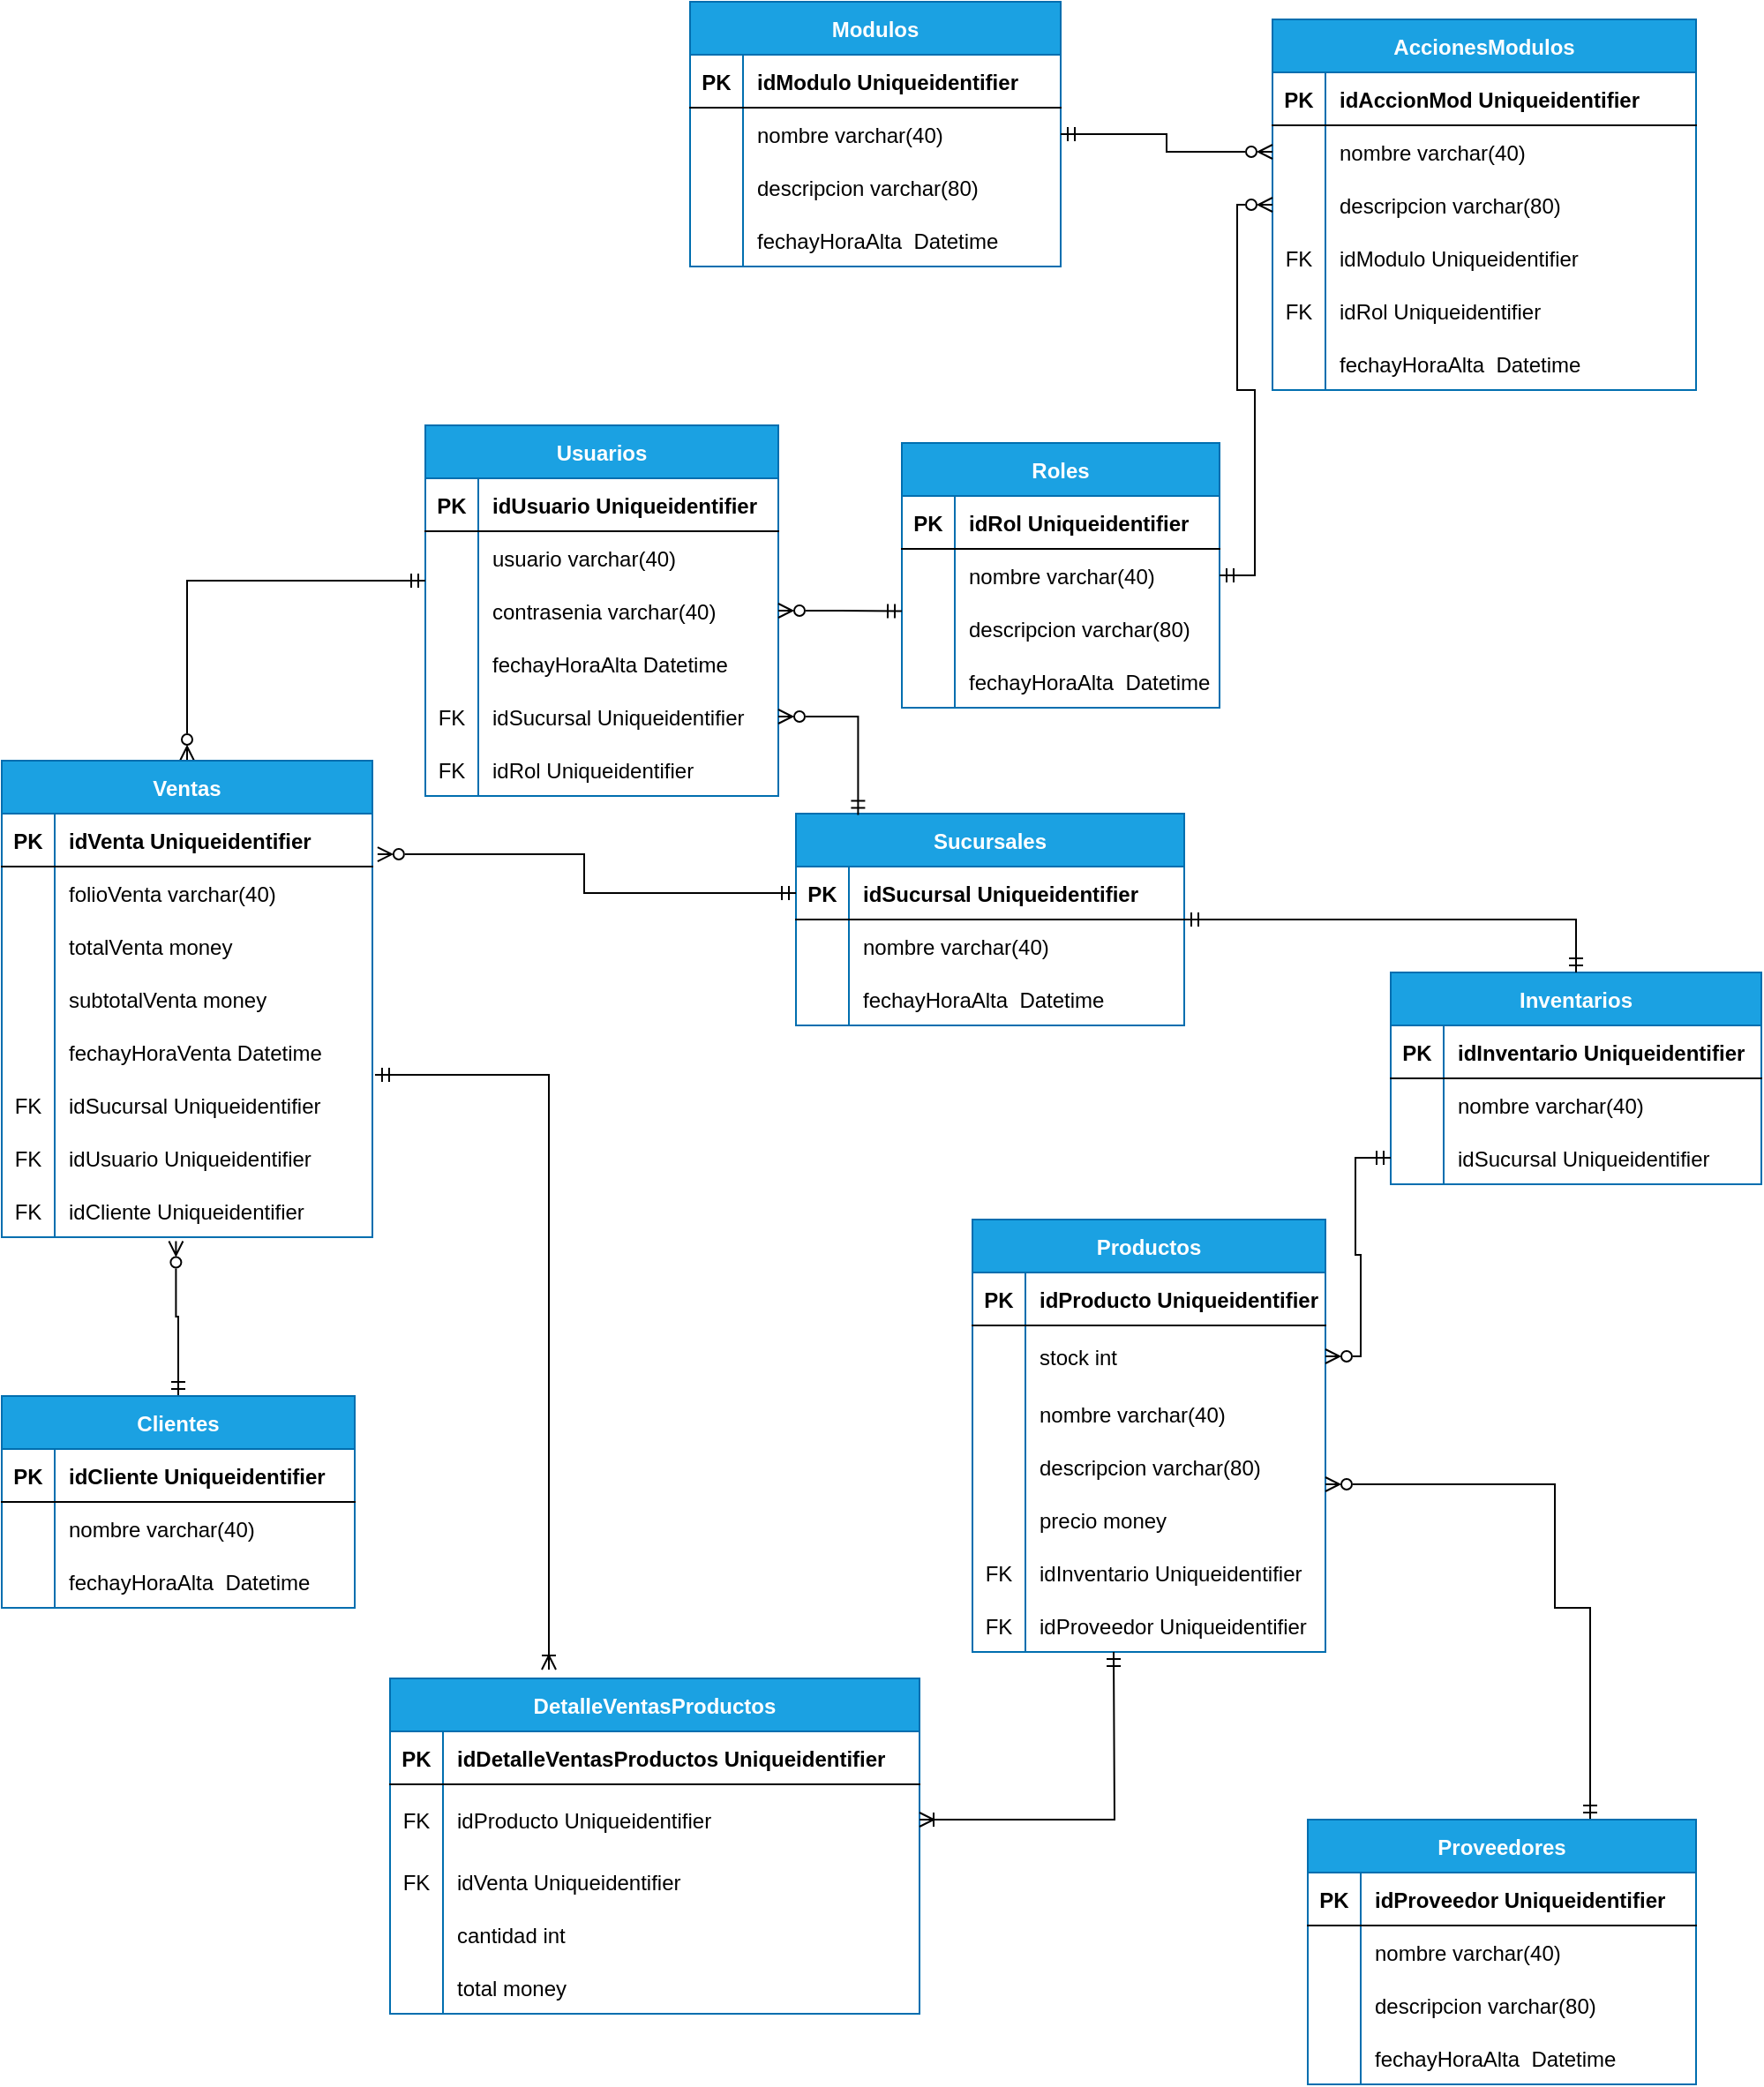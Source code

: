 <mxfile version="16.5.1" type="device"><diagram id="raQdFBDDYlcOTy91rICm" name="ModFísico"><mxGraphModel dx="1737" dy="1992" grid="1" gridSize="10" guides="1" tooltips="1" connect="1" arrows="1" fold="1" page="1" pageScale="1" pageWidth="827" pageHeight="1169" math="0" shadow="0"><root><mxCell id="0"/><mxCell id="1" parent="0"/><mxCell id="xUo8DSnqiB4ebHCsoUdo-14" value="Usuarios" style="shape=table;startSize=30;container=1;collapsible=1;childLayout=tableLayout;fixedRows=1;rowLines=0;fontStyle=1;align=center;resizeLast=1;fillColor=#1ba1e2;fontColor=#ffffff;strokeColor=#006EAF;" parent="1" vertex="1"><mxGeometry x="70" y="110" width="200" height="210" as="geometry"/></mxCell><mxCell id="xUo8DSnqiB4ebHCsoUdo-15" value="" style="shape=tableRow;horizontal=0;startSize=0;swimlaneHead=0;swimlaneBody=0;fillColor=none;collapsible=0;dropTarget=0;points=[[0,0.5],[1,0.5]];portConstraint=eastwest;top=0;left=0;right=0;bottom=1;" parent="xUo8DSnqiB4ebHCsoUdo-14" vertex="1"><mxGeometry y="30" width="200" height="30" as="geometry"/></mxCell><mxCell id="xUo8DSnqiB4ebHCsoUdo-16" value="PK" style="shape=partialRectangle;connectable=0;fillColor=none;top=0;left=0;bottom=0;right=0;fontStyle=1;overflow=hidden;" parent="xUo8DSnqiB4ebHCsoUdo-15" vertex="1"><mxGeometry width="30" height="30" as="geometry"><mxRectangle width="30" height="30" as="alternateBounds"/></mxGeometry></mxCell><mxCell id="xUo8DSnqiB4ebHCsoUdo-17" value="idUsuario Uniqueidentifier" style="shape=partialRectangle;connectable=0;fillColor=none;top=0;left=0;bottom=0;right=0;align=left;spacingLeft=6;fontStyle=1;overflow=hidden;" parent="xUo8DSnqiB4ebHCsoUdo-15" vertex="1"><mxGeometry x="30" width="170" height="30" as="geometry"><mxRectangle width="170" height="30" as="alternateBounds"/></mxGeometry></mxCell><mxCell id="xUo8DSnqiB4ebHCsoUdo-18" value="" style="shape=tableRow;horizontal=0;startSize=0;swimlaneHead=0;swimlaneBody=0;fillColor=none;collapsible=0;dropTarget=0;points=[[0,0.5],[1,0.5]];portConstraint=eastwest;top=0;left=0;right=0;bottom=0;" parent="xUo8DSnqiB4ebHCsoUdo-14" vertex="1"><mxGeometry y="60" width="200" height="30" as="geometry"/></mxCell><mxCell id="xUo8DSnqiB4ebHCsoUdo-19" value="" style="shape=partialRectangle;connectable=0;fillColor=none;top=0;left=0;bottom=0;right=0;editable=1;overflow=hidden;" parent="xUo8DSnqiB4ebHCsoUdo-18" vertex="1"><mxGeometry width="30" height="30" as="geometry"><mxRectangle width="30" height="30" as="alternateBounds"/></mxGeometry></mxCell><mxCell id="xUo8DSnqiB4ebHCsoUdo-20" value="usuario varchar(40)" style="shape=partialRectangle;connectable=0;fillColor=none;top=0;left=0;bottom=0;right=0;align=left;spacingLeft=6;overflow=hidden;" parent="xUo8DSnqiB4ebHCsoUdo-18" vertex="1"><mxGeometry x="30" width="170" height="30" as="geometry"><mxRectangle width="170" height="30" as="alternateBounds"/></mxGeometry></mxCell><mxCell id="xUo8DSnqiB4ebHCsoUdo-21" value="" style="shape=tableRow;horizontal=0;startSize=0;swimlaneHead=0;swimlaneBody=0;fillColor=none;collapsible=0;dropTarget=0;points=[[0,0.5],[1,0.5]];portConstraint=eastwest;top=0;left=0;right=0;bottom=0;" parent="xUo8DSnqiB4ebHCsoUdo-14" vertex="1"><mxGeometry y="90" width="200" height="30" as="geometry"/></mxCell><mxCell id="xUo8DSnqiB4ebHCsoUdo-22" value="" style="shape=partialRectangle;connectable=0;fillColor=none;top=0;left=0;bottom=0;right=0;editable=1;overflow=hidden;" parent="xUo8DSnqiB4ebHCsoUdo-21" vertex="1"><mxGeometry width="30" height="30" as="geometry"><mxRectangle width="30" height="30" as="alternateBounds"/></mxGeometry></mxCell><mxCell id="xUo8DSnqiB4ebHCsoUdo-23" value="contrasenia varchar(40)" style="shape=partialRectangle;connectable=0;fillColor=none;top=0;left=0;bottom=0;right=0;align=left;spacingLeft=6;overflow=hidden;" parent="xUo8DSnqiB4ebHCsoUdo-21" vertex="1"><mxGeometry x="30" width="170" height="30" as="geometry"><mxRectangle width="170" height="30" as="alternateBounds"/></mxGeometry></mxCell><mxCell id="xUo8DSnqiB4ebHCsoUdo-24" value="" style="shape=tableRow;horizontal=0;startSize=0;swimlaneHead=0;swimlaneBody=0;fillColor=none;collapsible=0;dropTarget=0;points=[[0,0.5],[1,0.5]];portConstraint=eastwest;top=0;left=0;right=0;bottom=0;" parent="xUo8DSnqiB4ebHCsoUdo-14" vertex="1"><mxGeometry y="120" width="200" height="30" as="geometry"/></mxCell><mxCell id="xUo8DSnqiB4ebHCsoUdo-25" value="" style="shape=partialRectangle;connectable=0;fillColor=none;top=0;left=0;bottom=0;right=0;editable=1;overflow=hidden;" parent="xUo8DSnqiB4ebHCsoUdo-24" vertex="1"><mxGeometry width="30" height="30" as="geometry"><mxRectangle width="30" height="30" as="alternateBounds"/></mxGeometry></mxCell><mxCell id="xUo8DSnqiB4ebHCsoUdo-26" value="fechayHoraAlta Datetime " style="shape=partialRectangle;connectable=0;fillColor=none;top=0;left=0;bottom=0;right=0;align=left;spacingLeft=6;overflow=hidden;" parent="xUo8DSnqiB4ebHCsoUdo-24" vertex="1"><mxGeometry x="30" width="170" height="30" as="geometry"><mxRectangle width="170" height="30" as="alternateBounds"/></mxGeometry></mxCell><mxCell id="xUo8DSnqiB4ebHCsoUdo-27" value="" style="shape=tableRow;horizontal=0;startSize=0;swimlaneHead=0;swimlaneBody=0;fillColor=none;collapsible=0;dropTarget=0;points=[[0,0.5],[1,0.5]];portConstraint=eastwest;top=0;left=0;right=0;bottom=0;" parent="xUo8DSnqiB4ebHCsoUdo-14" vertex="1"><mxGeometry y="150" width="200" height="30" as="geometry"/></mxCell><mxCell id="xUo8DSnqiB4ebHCsoUdo-28" value="FK" style="shape=partialRectangle;connectable=0;fillColor=none;top=0;left=0;bottom=0;right=0;editable=1;overflow=hidden;" parent="xUo8DSnqiB4ebHCsoUdo-27" vertex="1"><mxGeometry width="30" height="30" as="geometry"><mxRectangle width="30" height="30" as="alternateBounds"/></mxGeometry></mxCell><mxCell id="xUo8DSnqiB4ebHCsoUdo-29" value="idSucursal Uniqueidentifier" style="shape=partialRectangle;connectable=0;fillColor=none;top=0;left=0;bottom=0;right=0;align=left;spacingLeft=6;overflow=hidden;" parent="xUo8DSnqiB4ebHCsoUdo-27" vertex="1"><mxGeometry x="30" width="170" height="30" as="geometry"><mxRectangle width="170" height="30" as="alternateBounds"/></mxGeometry></mxCell><mxCell id="Q0Fll_KJF9cy4E-6jaAx-1" value="" style="shape=tableRow;horizontal=0;startSize=0;swimlaneHead=0;swimlaneBody=0;fillColor=none;collapsible=0;dropTarget=0;points=[[0,0.5],[1,0.5]];portConstraint=eastwest;top=0;left=0;right=0;bottom=0;" vertex="1" parent="xUo8DSnqiB4ebHCsoUdo-14"><mxGeometry y="180" width="200" height="30" as="geometry"/></mxCell><mxCell id="Q0Fll_KJF9cy4E-6jaAx-2" value="FK" style="shape=partialRectangle;connectable=0;fillColor=none;top=0;left=0;bottom=0;right=0;editable=1;overflow=hidden;" vertex="1" parent="Q0Fll_KJF9cy4E-6jaAx-1"><mxGeometry width="30" height="30" as="geometry"><mxRectangle width="30" height="30" as="alternateBounds"/></mxGeometry></mxCell><mxCell id="Q0Fll_KJF9cy4E-6jaAx-3" value="idRol Uniqueidentifier" style="shape=partialRectangle;connectable=0;fillColor=none;top=0;left=0;bottom=0;right=0;align=left;spacingLeft=6;overflow=hidden;" vertex="1" parent="Q0Fll_KJF9cy4E-6jaAx-1"><mxGeometry x="30" width="170" height="30" as="geometry"><mxRectangle width="170" height="30" as="alternateBounds"/></mxGeometry></mxCell><mxCell id="xUo8DSnqiB4ebHCsoUdo-30" value="Roles" style="shape=table;startSize=30;container=1;collapsible=1;childLayout=tableLayout;fixedRows=1;rowLines=0;fontStyle=1;align=center;resizeLast=1;fillColor=#1ba1e2;fontColor=#ffffff;strokeColor=#006EAF;" parent="1" vertex="1"><mxGeometry x="340" y="120" width="180" height="150" as="geometry"/></mxCell><mxCell id="xUo8DSnqiB4ebHCsoUdo-31" value="" style="shape=tableRow;horizontal=0;startSize=0;swimlaneHead=0;swimlaneBody=0;fillColor=none;collapsible=0;dropTarget=0;points=[[0,0.5],[1,0.5]];portConstraint=eastwest;top=0;left=0;right=0;bottom=1;" parent="xUo8DSnqiB4ebHCsoUdo-30" vertex="1"><mxGeometry y="30" width="180" height="30" as="geometry"/></mxCell><mxCell id="xUo8DSnqiB4ebHCsoUdo-32" value="PK" style="shape=partialRectangle;connectable=0;fillColor=none;top=0;left=0;bottom=0;right=0;fontStyle=1;overflow=hidden;" parent="xUo8DSnqiB4ebHCsoUdo-31" vertex="1"><mxGeometry width="30" height="30" as="geometry"><mxRectangle width="30" height="30" as="alternateBounds"/></mxGeometry></mxCell><mxCell id="xUo8DSnqiB4ebHCsoUdo-33" value="idRol Uniqueidentifier" style="shape=partialRectangle;connectable=0;fillColor=none;top=0;left=0;bottom=0;right=0;align=left;spacingLeft=6;fontStyle=1;overflow=hidden;" parent="xUo8DSnqiB4ebHCsoUdo-31" vertex="1"><mxGeometry x="30" width="150" height="30" as="geometry"><mxRectangle width="150" height="30" as="alternateBounds"/></mxGeometry></mxCell><mxCell id="xUo8DSnqiB4ebHCsoUdo-34" value="" style="shape=tableRow;horizontal=0;startSize=0;swimlaneHead=0;swimlaneBody=0;fillColor=none;collapsible=0;dropTarget=0;points=[[0,0.5],[1,0.5]];portConstraint=eastwest;top=0;left=0;right=0;bottom=0;" parent="xUo8DSnqiB4ebHCsoUdo-30" vertex="1"><mxGeometry y="60" width="180" height="30" as="geometry"/></mxCell><mxCell id="xUo8DSnqiB4ebHCsoUdo-35" value="" style="shape=partialRectangle;connectable=0;fillColor=none;top=0;left=0;bottom=0;right=0;editable=1;overflow=hidden;" parent="xUo8DSnqiB4ebHCsoUdo-34" vertex="1"><mxGeometry width="30" height="30" as="geometry"><mxRectangle width="30" height="30" as="alternateBounds"/></mxGeometry></mxCell><mxCell id="xUo8DSnqiB4ebHCsoUdo-36" value="nombre varchar(40)" style="shape=partialRectangle;connectable=0;fillColor=none;top=0;left=0;bottom=0;right=0;align=left;spacingLeft=6;overflow=hidden;" parent="xUo8DSnqiB4ebHCsoUdo-34" vertex="1"><mxGeometry x="30" width="150" height="30" as="geometry"><mxRectangle width="150" height="30" as="alternateBounds"/></mxGeometry></mxCell><mxCell id="xUo8DSnqiB4ebHCsoUdo-37" value="" style="shape=tableRow;horizontal=0;startSize=0;swimlaneHead=0;swimlaneBody=0;fillColor=none;collapsible=0;dropTarget=0;points=[[0,0.5],[1,0.5]];portConstraint=eastwest;top=0;left=0;right=0;bottom=0;" parent="xUo8DSnqiB4ebHCsoUdo-30" vertex="1"><mxGeometry y="90" width="180" height="30" as="geometry"/></mxCell><mxCell id="xUo8DSnqiB4ebHCsoUdo-38" value="" style="shape=partialRectangle;connectable=0;fillColor=none;top=0;left=0;bottom=0;right=0;editable=1;overflow=hidden;" parent="xUo8DSnqiB4ebHCsoUdo-37" vertex="1"><mxGeometry width="30" height="30" as="geometry"><mxRectangle width="30" height="30" as="alternateBounds"/></mxGeometry></mxCell><mxCell id="xUo8DSnqiB4ebHCsoUdo-39" value="descripcion varchar(80)" style="shape=partialRectangle;connectable=0;fillColor=none;top=0;left=0;bottom=0;right=0;align=left;spacingLeft=6;overflow=hidden;" parent="xUo8DSnqiB4ebHCsoUdo-37" vertex="1"><mxGeometry x="30" width="150" height="30" as="geometry"><mxRectangle width="150" height="30" as="alternateBounds"/></mxGeometry></mxCell><mxCell id="xUo8DSnqiB4ebHCsoUdo-40" value="" style="shape=tableRow;horizontal=0;startSize=0;swimlaneHead=0;swimlaneBody=0;fillColor=none;collapsible=0;dropTarget=0;points=[[0,0.5],[1,0.5]];portConstraint=eastwest;top=0;left=0;right=0;bottom=0;" parent="xUo8DSnqiB4ebHCsoUdo-30" vertex="1"><mxGeometry y="120" width="180" height="30" as="geometry"/></mxCell><mxCell id="xUo8DSnqiB4ebHCsoUdo-41" value="" style="shape=partialRectangle;connectable=0;fillColor=none;top=0;left=0;bottom=0;right=0;editable=1;overflow=hidden;" parent="xUo8DSnqiB4ebHCsoUdo-40" vertex="1"><mxGeometry width="30" height="30" as="geometry"><mxRectangle width="30" height="30" as="alternateBounds"/></mxGeometry></mxCell><mxCell id="xUo8DSnqiB4ebHCsoUdo-42" value="fechayHoraAlta  Datetime" style="shape=partialRectangle;connectable=0;fillColor=none;top=0;left=0;bottom=0;right=0;align=left;spacingLeft=6;overflow=hidden;" parent="xUo8DSnqiB4ebHCsoUdo-40" vertex="1"><mxGeometry x="30" width="150" height="30" as="geometry"><mxRectangle width="150" height="30" as="alternateBounds"/></mxGeometry></mxCell><mxCell id="xUo8DSnqiB4ebHCsoUdo-46" value="Productos" style="shape=table;startSize=30;container=1;collapsible=1;childLayout=tableLayout;fixedRows=1;rowLines=0;fontStyle=1;align=center;resizeLast=1;fillColor=#1ba1e2;fontColor=#ffffff;strokeColor=#006EAF;" parent="1" vertex="1"><mxGeometry x="380" y="560" width="200" height="245" as="geometry"/></mxCell><mxCell id="xUo8DSnqiB4ebHCsoUdo-47" value="" style="shape=tableRow;horizontal=0;startSize=0;swimlaneHead=0;swimlaneBody=0;fillColor=none;collapsible=0;dropTarget=0;points=[[0,0.5],[1,0.5]];portConstraint=eastwest;top=0;left=0;right=0;bottom=1;" parent="xUo8DSnqiB4ebHCsoUdo-46" vertex="1"><mxGeometry y="30" width="200" height="30" as="geometry"/></mxCell><mxCell id="xUo8DSnqiB4ebHCsoUdo-48" value="PK" style="shape=partialRectangle;connectable=0;fillColor=none;top=0;left=0;bottom=0;right=0;fontStyle=1;overflow=hidden;" parent="xUo8DSnqiB4ebHCsoUdo-47" vertex="1"><mxGeometry width="30" height="30" as="geometry"><mxRectangle width="30" height="30" as="alternateBounds"/></mxGeometry></mxCell><mxCell id="xUo8DSnqiB4ebHCsoUdo-49" value="idProducto Uniqueidentifier" style="shape=partialRectangle;connectable=0;fillColor=none;top=0;left=0;bottom=0;right=0;align=left;spacingLeft=6;fontStyle=1;overflow=hidden;" parent="xUo8DSnqiB4ebHCsoUdo-47" vertex="1"><mxGeometry x="30" width="170" height="30" as="geometry"><mxRectangle width="170" height="30" as="alternateBounds"/></mxGeometry></mxCell><mxCell id="xUo8DSnqiB4ebHCsoUdo-50" value="" style="shape=tableRow;horizontal=0;startSize=0;swimlaneHead=0;swimlaneBody=0;fillColor=none;collapsible=0;dropTarget=0;points=[[0,0.5],[1,0.5]];portConstraint=eastwest;top=0;left=0;right=0;bottom=0;" parent="xUo8DSnqiB4ebHCsoUdo-46" vertex="1"><mxGeometry y="60" width="200" height="35" as="geometry"/></mxCell><mxCell id="xUo8DSnqiB4ebHCsoUdo-51" value="" style="shape=partialRectangle;connectable=0;fillColor=none;top=0;left=0;bottom=0;right=0;editable=1;overflow=hidden;" parent="xUo8DSnqiB4ebHCsoUdo-50" vertex="1"><mxGeometry width="30" height="35" as="geometry"><mxRectangle width="30" height="35" as="alternateBounds"/></mxGeometry></mxCell><mxCell id="xUo8DSnqiB4ebHCsoUdo-52" value="stock int" style="shape=partialRectangle;connectable=0;fillColor=none;top=0;left=0;bottom=0;right=0;align=left;spacingLeft=6;overflow=hidden;" parent="xUo8DSnqiB4ebHCsoUdo-50" vertex="1"><mxGeometry x="30" width="170" height="35" as="geometry"><mxRectangle width="170" height="35" as="alternateBounds"/></mxGeometry></mxCell><mxCell id="xUo8DSnqiB4ebHCsoUdo-53" value="" style="shape=tableRow;horizontal=0;startSize=0;swimlaneHead=0;swimlaneBody=0;fillColor=none;collapsible=0;dropTarget=0;points=[[0,0.5],[1,0.5]];portConstraint=eastwest;top=0;left=0;right=0;bottom=0;" parent="xUo8DSnqiB4ebHCsoUdo-46" vertex="1"><mxGeometry y="95" width="200" height="30" as="geometry"/></mxCell><mxCell id="xUo8DSnqiB4ebHCsoUdo-54" value="" style="shape=partialRectangle;connectable=0;fillColor=none;top=0;left=0;bottom=0;right=0;editable=1;overflow=hidden;" parent="xUo8DSnqiB4ebHCsoUdo-53" vertex="1"><mxGeometry width="30" height="30" as="geometry"><mxRectangle width="30" height="30" as="alternateBounds"/></mxGeometry></mxCell><mxCell id="xUo8DSnqiB4ebHCsoUdo-55" value="nombre varchar(40)" style="shape=partialRectangle;connectable=0;fillColor=none;top=0;left=0;bottom=0;right=0;align=left;spacingLeft=6;overflow=hidden;" parent="xUo8DSnqiB4ebHCsoUdo-53" vertex="1"><mxGeometry x="30" width="170" height="30" as="geometry"><mxRectangle width="170" height="30" as="alternateBounds"/></mxGeometry></mxCell><mxCell id="xUo8DSnqiB4ebHCsoUdo-56" value="" style="shape=tableRow;horizontal=0;startSize=0;swimlaneHead=0;swimlaneBody=0;fillColor=none;collapsible=0;dropTarget=0;points=[[0,0.5],[1,0.5]];portConstraint=eastwest;top=0;left=0;right=0;bottom=0;" parent="xUo8DSnqiB4ebHCsoUdo-46" vertex="1"><mxGeometry y="125" width="200" height="30" as="geometry"/></mxCell><mxCell id="xUo8DSnqiB4ebHCsoUdo-57" value="" style="shape=partialRectangle;connectable=0;fillColor=none;top=0;left=0;bottom=0;right=0;editable=1;overflow=hidden;" parent="xUo8DSnqiB4ebHCsoUdo-56" vertex="1"><mxGeometry width="30" height="30" as="geometry"><mxRectangle width="30" height="30" as="alternateBounds"/></mxGeometry></mxCell><mxCell id="xUo8DSnqiB4ebHCsoUdo-58" value="descripcion varchar(80)" style="shape=partialRectangle;connectable=0;fillColor=none;top=0;left=0;bottom=0;right=0;align=left;spacingLeft=6;overflow=hidden;" parent="xUo8DSnqiB4ebHCsoUdo-56" vertex="1"><mxGeometry x="30" width="170" height="30" as="geometry"><mxRectangle width="170" height="30" as="alternateBounds"/></mxGeometry></mxCell><mxCell id="xUo8DSnqiB4ebHCsoUdo-59" value="" style="shape=tableRow;horizontal=0;startSize=0;swimlaneHead=0;swimlaneBody=0;fillColor=none;collapsible=0;dropTarget=0;points=[[0,0.5],[1,0.5]];portConstraint=eastwest;top=0;left=0;right=0;bottom=0;" parent="xUo8DSnqiB4ebHCsoUdo-46" vertex="1"><mxGeometry y="155" width="200" height="30" as="geometry"/></mxCell><mxCell id="xUo8DSnqiB4ebHCsoUdo-60" value="" style="shape=partialRectangle;connectable=0;fillColor=none;top=0;left=0;bottom=0;right=0;editable=1;overflow=hidden;" parent="xUo8DSnqiB4ebHCsoUdo-59" vertex="1"><mxGeometry width="30" height="30" as="geometry"><mxRectangle width="30" height="30" as="alternateBounds"/></mxGeometry></mxCell><mxCell id="xUo8DSnqiB4ebHCsoUdo-61" value="precio money" style="shape=partialRectangle;connectable=0;fillColor=none;top=0;left=0;bottom=0;right=0;align=left;spacingLeft=6;overflow=hidden;" parent="xUo8DSnqiB4ebHCsoUdo-59" vertex="1"><mxGeometry x="30" width="170" height="30" as="geometry"><mxRectangle width="170" height="30" as="alternateBounds"/></mxGeometry></mxCell><mxCell id="xUo8DSnqiB4ebHCsoUdo-279" value="" style="shape=tableRow;horizontal=0;startSize=0;swimlaneHead=0;swimlaneBody=0;fillColor=none;collapsible=0;dropTarget=0;points=[[0,0.5],[1,0.5]];portConstraint=eastwest;top=0;left=0;right=0;bottom=0;" parent="xUo8DSnqiB4ebHCsoUdo-46" vertex="1"><mxGeometry y="185" width="200" height="30" as="geometry"/></mxCell><mxCell id="xUo8DSnqiB4ebHCsoUdo-280" value="FK" style="shape=partialRectangle;connectable=0;fillColor=none;top=0;left=0;bottom=0;right=0;editable=1;overflow=hidden;" parent="xUo8DSnqiB4ebHCsoUdo-279" vertex="1"><mxGeometry width="30" height="30" as="geometry"><mxRectangle width="30" height="30" as="alternateBounds"/></mxGeometry></mxCell><mxCell id="xUo8DSnqiB4ebHCsoUdo-281" value="idInventario Uniqueidentifier" style="shape=partialRectangle;connectable=0;fillColor=none;top=0;left=0;bottom=0;right=0;align=left;spacingLeft=6;overflow=hidden;" parent="xUo8DSnqiB4ebHCsoUdo-279" vertex="1"><mxGeometry x="30" width="170" height="30" as="geometry"><mxRectangle width="170" height="30" as="alternateBounds"/></mxGeometry></mxCell><mxCell id="xUo8DSnqiB4ebHCsoUdo-301" value="" style="shape=tableRow;horizontal=0;startSize=0;swimlaneHead=0;swimlaneBody=0;fillColor=none;collapsible=0;dropTarget=0;points=[[0,0.5],[1,0.5]];portConstraint=eastwest;top=0;left=0;right=0;bottom=0;" parent="xUo8DSnqiB4ebHCsoUdo-46" vertex="1"><mxGeometry y="215" width="200" height="30" as="geometry"/></mxCell><mxCell id="xUo8DSnqiB4ebHCsoUdo-302" value="FK" style="shape=partialRectangle;connectable=0;fillColor=none;top=0;left=0;bottom=0;right=0;editable=1;overflow=hidden;" parent="xUo8DSnqiB4ebHCsoUdo-301" vertex="1"><mxGeometry width="30" height="30" as="geometry"><mxRectangle width="30" height="30" as="alternateBounds"/></mxGeometry></mxCell><mxCell id="xUo8DSnqiB4ebHCsoUdo-303" value="idProveedor Uniqueidentifier" style="shape=partialRectangle;connectable=0;fillColor=none;top=0;left=0;bottom=0;right=0;align=left;spacingLeft=6;overflow=hidden;" parent="xUo8DSnqiB4ebHCsoUdo-301" vertex="1"><mxGeometry x="30" width="170" height="30" as="geometry"><mxRectangle width="170" height="30" as="alternateBounds"/></mxGeometry></mxCell><mxCell id="xUo8DSnqiB4ebHCsoUdo-164" style="edgeStyle=orthogonalEdgeStyle;rounded=0;orthogonalLoop=1;jettySize=auto;html=1;exitX=0.5;exitY=0;exitDx=0;exitDy=0;entryX=0;entryY=0.933;entryDx=0;entryDy=0;entryPerimeter=0;endArrow=ERmandOne;endFill=0;startArrow=ERzeroToMany;startFill=0;" parent="1" source="xUo8DSnqiB4ebHCsoUdo-78" target="xUo8DSnqiB4ebHCsoUdo-18" edge="1"><mxGeometry relative="1" as="geometry"><mxPoint x="60" y="198" as="targetPoint"/></mxGeometry></mxCell><mxCell id="xUo8DSnqiB4ebHCsoUdo-78" value="Ventas" style="shape=table;startSize=30;container=1;collapsible=1;childLayout=tableLayout;fixedRows=1;rowLines=0;fontStyle=1;align=center;resizeLast=1;fillColor=#1ba1e2;fontColor=#ffffff;strokeColor=#006EAF;" parent="1" vertex="1"><mxGeometry x="-170" y="300" width="210" height="270" as="geometry"/></mxCell><mxCell id="xUo8DSnqiB4ebHCsoUdo-79" value="" style="shape=tableRow;horizontal=0;startSize=0;swimlaneHead=0;swimlaneBody=0;fillColor=none;collapsible=0;dropTarget=0;points=[[0,0.5],[1,0.5]];portConstraint=eastwest;top=0;left=0;right=0;bottom=1;" parent="xUo8DSnqiB4ebHCsoUdo-78" vertex="1"><mxGeometry y="30" width="210" height="30" as="geometry"/></mxCell><mxCell id="xUo8DSnqiB4ebHCsoUdo-80" value="PK" style="shape=partialRectangle;connectable=0;fillColor=none;top=0;left=0;bottom=0;right=0;fontStyle=1;overflow=hidden;" parent="xUo8DSnqiB4ebHCsoUdo-79" vertex="1"><mxGeometry width="30" height="30" as="geometry"><mxRectangle width="30" height="30" as="alternateBounds"/></mxGeometry></mxCell><mxCell id="xUo8DSnqiB4ebHCsoUdo-81" value="idVenta Uniqueidentifier" style="shape=partialRectangle;connectable=0;fillColor=none;top=0;left=0;bottom=0;right=0;align=left;spacingLeft=6;fontStyle=1;overflow=hidden;" parent="xUo8DSnqiB4ebHCsoUdo-79" vertex="1"><mxGeometry x="30" width="180" height="30" as="geometry"><mxRectangle width="180" height="30" as="alternateBounds"/></mxGeometry></mxCell><mxCell id="xUo8DSnqiB4ebHCsoUdo-82" value="" style="shape=tableRow;horizontal=0;startSize=0;swimlaneHead=0;swimlaneBody=0;fillColor=none;collapsible=0;dropTarget=0;points=[[0,0.5],[1,0.5]];portConstraint=eastwest;top=0;left=0;right=0;bottom=0;" parent="xUo8DSnqiB4ebHCsoUdo-78" vertex="1"><mxGeometry y="60" width="210" height="30" as="geometry"/></mxCell><mxCell id="xUo8DSnqiB4ebHCsoUdo-83" value="" style="shape=partialRectangle;connectable=0;fillColor=none;top=0;left=0;bottom=0;right=0;editable=1;overflow=hidden;" parent="xUo8DSnqiB4ebHCsoUdo-82" vertex="1"><mxGeometry width="30" height="30" as="geometry"><mxRectangle width="30" height="30" as="alternateBounds"/></mxGeometry></mxCell><mxCell id="xUo8DSnqiB4ebHCsoUdo-84" value="folioVenta varchar(40)" style="shape=partialRectangle;connectable=0;fillColor=none;top=0;left=0;bottom=0;right=0;align=left;spacingLeft=6;overflow=hidden;" parent="xUo8DSnqiB4ebHCsoUdo-82" vertex="1"><mxGeometry x="30" width="180" height="30" as="geometry"><mxRectangle width="180" height="30" as="alternateBounds"/></mxGeometry></mxCell><mxCell id="xUo8DSnqiB4ebHCsoUdo-85" value="" style="shape=tableRow;horizontal=0;startSize=0;swimlaneHead=0;swimlaneBody=0;fillColor=none;collapsible=0;dropTarget=0;points=[[0,0.5],[1,0.5]];portConstraint=eastwest;top=0;left=0;right=0;bottom=0;" parent="xUo8DSnqiB4ebHCsoUdo-78" vertex="1"><mxGeometry y="90" width="210" height="30" as="geometry"/></mxCell><mxCell id="xUo8DSnqiB4ebHCsoUdo-86" value="" style="shape=partialRectangle;connectable=0;fillColor=none;top=0;left=0;bottom=0;right=0;editable=1;overflow=hidden;" parent="xUo8DSnqiB4ebHCsoUdo-85" vertex="1"><mxGeometry width="30" height="30" as="geometry"><mxRectangle width="30" height="30" as="alternateBounds"/></mxGeometry></mxCell><mxCell id="xUo8DSnqiB4ebHCsoUdo-87" value="totalVenta money" style="shape=partialRectangle;connectable=0;fillColor=none;top=0;left=0;bottom=0;right=0;align=left;spacingLeft=6;overflow=hidden;" parent="xUo8DSnqiB4ebHCsoUdo-85" vertex="1"><mxGeometry x="30" width="180" height="30" as="geometry"><mxRectangle width="180" height="30" as="alternateBounds"/></mxGeometry></mxCell><mxCell id="xUo8DSnqiB4ebHCsoUdo-88" value="" style="shape=tableRow;horizontal=0;startSize=0;swimlaneHead=0;swimlaneBody=0;fillColor=none;collapsible=0;dropTarget=0;points=[[0,0.5],[1,0.5]];portConstraint=eastwest;top=0;left=0;right=0;bottom=0;" parent="xUo8DSnqiB4ebHCsoUdo-78" vertex="1"><mxGeometry y="120" width="210" height="30" as="geometry"/></mxCell><mxCell id="xUo8DSnqiB4ebHCsoUdo-89" value="" style="shape=partialRectangle;connectable=0;fillColor=none;top=0;left=0;bottom=0;right=0;editable=1;overflow=hidden;" parent="xUo8DSnqiB4ebHCsoUdo-88" vertex="1"><mxGeometry width="30" height="30" as="geometry"><mxRectangle width="30" height="30" as="alternateBounds"/></mxGeometry></mxCell><mxCell id="xUo8DSnqiB4ebHCsoUdo-90" value="subtotalVenta money" style="shape=partialRectangle;connectable=0;fillColor=none;top=0;left=0;bottom=0;right=0;align=left;spacingLeft=6;overflow=hidden;" parent="xUo8DSnqiB4ebHCsoUdo-88" vertex="1"><mxGeometry x="30" width="180" height="30" as="geometry"><mxRectangle width="180" height="30" as="alternateBounds"/></mxGeometry></mxCell><mxCell id="xUo8DSnqiB4ebHCsoUdo-91" value="" style="shape=tableRow;horizontal=0;startSize=0;swimlaneHead=0;swimlaneBody=0;fillColor=none;collapsible=0;dropTarget=0;points=[[0,0.5],[1,0.5]];portConstraint=eastwest;top=0;left=0;right=0;bottom=0;" parent="xUo8DSnqiB4ebHCsoUdo-78" vertex="1"><mxGeometry y="150" width="210" height="30" as="geometry"/></mxCell><mxCell id="xUo8DSnqiB4ebHCsoUdo-92" value="" style="shape=partialRectangle;connectable=0;fillColor=none;top=0;left=0;bottom=0;right=0;editable=1;overflow=hidden;" parent="xUo8DSnqiB4ebHCsoUdo-91" vertex="1"><mxGeometry width="30" height="30" as="geometry"><mxRectangle width="30" height="30" as="alternateBounds"/></mxGeometry></mxCell><mxCell id="xUo8DSnqiB4ebHCsoUdo-93" value="fechayHoraVenta Datetime" style="shape=partialRectangle;connectable=0;fillColor=none;top=0;left=0;bottom=0;right=0;align=left;spacingLeft=6;overflow=hidden;" parent="xUo8DSnqiB4ebHCsoUdo-91" vertex="1"><mxGeometry x="30" width="180" height="30" as="geometry"><mxRectangle width="180" height="30" as="alternateBounds"/></mxGeometry></mxCell><mxCell id="xUo8DSnqiB4ebHCsoUdo-227" value="" style="shape=tableRow;horizontal=0;startSize=0;swimlaneHead=0;swimlaneBody=0;fillColor=none;collapsible=0;dropTarget=0;points=[[0,0.5],[1,0.5]];portConstraint=eastwest;top=0;left=0;right=0;bottom=0;" parent="xUo8DSnqiB4ebHCsoUdo-78" vertex="1"><mxGeometry y="180" width="210" height="30" as="geometry"/></mxCell><mxCell id="xUo8DSnqiB4ebHCsoUdo-228" value="FK" style="shape=partialRectangle;connectable=0;fillColor=none;top=0;left=0;bottom=0;right=0;editable=1;overflow=hidden;" parent="xUo8DSnqiB4ebHCsoUdo-227" vertex="1"><mxGeometry width="30" height="30" as="geometry"><mxRectangle width="30" height="30" as="alternateBounds"/></mxGeometry></mxCell><mxCell id="xUo8DSnqiB4ebHCsoUdo-229" value="idSucursal Uniqueidentifier" style="shape=partialRectangle;connectable=0;fillColor=none;top=0;left=0;bottom=0;right=0;align=left;spacingLeft=6;overflow=hidden;" parent="xUo8DSnqiB4ebHCsoUdo-227" vertex="1"><mxGeometry x="30" width="180" height="30" as="geometry"><mxRectangle width="180" height="30" as="alternateBounds"/></mxGeometry></mxCell><mxCell id="xUo8DSnqiB4ebHCsoUdo-269" value="" style="shape=tableRow;horizontal=0;startSize=0;swimlaneHead=0;swimlaneBody=0;fillColor=none;collapsible=0;dropTarget=0;points=[[0,0.5],[1,0.5]];portConstraint=eastwest;top=0;left=0;right=0;bottom=0;" parent="xUo8DSnqiB4ebHCsoUdo-78" vertex="1"><mxGeometry y="210" width="210" height="30" as="geometry"/></mxCell><mxCell id="xUo8DSnqiB4ebHCsoUdo-270" value="FK" style="shape=partialRectangle;connectable=0;fillColor=none;top=0;left=0;bottom=0;right=0;editable=1;overflow=hidden;" parent="xUo8DSnqiB4ebHCsoUdo-269" vertex="1"><mxGeometry width="30" height="30" as="geometry"><mxRectangle width="30" height="30" as="alternateBounds"/></mxGeometry></mxCell><mxCell id="xUo8DSnqiB4ebHCsoUdo-271" value="idUsuario Uniqueidentifier" style="shape=partialRectangle;connectable=0;fillColor=none;top=0;left=0;bottom=0;right=0;align=left;spacingLeft=6;overflow=hidden;" parent="xUo8DSnqiB4ebHCsoUdo-269" vertex="1"><mxGeometry x="30" width="180" height="30" as="geometry"><mxRectangle width="180" height="30" as="alternateBounds"/></mxGeometry></mxCell><mxCell id="Q0Fll_KJF9cy4E-6jaAx-4" value="" style="shape=tableRow;horizontal=0;startSize=0;swimlaneHead=0;swimlaneBody=0;fillColor=none;collapsible=0;dropTarget=0;points=[[0,0.5],[1,0.5]];portConstraint=eastwest;top=0;left=0;right=0;bottom=0;" vertex="1" parent="xUo8DSnqiB4ebHCsoUdo-78"><mxGeometry y="240" width="210" height="30" as="geometry"/></mxCell><mxCell id="Q0Fll_KJF9cy4E-6jaAx-5" value="FK" style="shape=partialRectangle;connectable=0;fillColor=none;top=0;left=0;bottom=0;right=0;editable=1;overflow=hidden;" vertex="1" parent="Q0Fll_KJF9cy4E-6jaAx-4"><mxGeometry width="30" height="30" as="geometry"><mxRectangle width="30" height="30" as="alternateBounds"/></mxGeometry></mxCell><mxCell id="Q0Fll_KJF9cy4E-6jaAx-6" value="idCliente Uniqueidentifier" style="shape=partialRectangle;connectable=0;fillColor=none;top=0;left=0;bottom=0;right=0;align=left;spacingLeft=6;overflow=hidden;" vertex="1" parent="Q0Fll_KJF9cy4E-6jaAx-4"><mxGeometry x="30" width="180" height="30" as="geometry"><mxRectangle width="180" height="30" as="alternateBounds"/></mxGeometry></mxCell><mxCell id="xUo8DSnqiB4ebHCsoUdo-165" style="edgeStyle=orthogonalEdgeStyle;rounded=0;orthogonalLoop=1;jettySize=auto;html=1;startArrow=ERmandOne;startFill=0;endArrow=ERzeroToMany;endFill=0;entryX=0.47;entryY=1.076;entryDx=0;entryDy=0;entryPerimeter=0;" parent="1" source="xUo8DSnqiB4ebHCsoUdo-110" edge="1" target="Q0Fll_KJF9cy4E-6jaAx-4"><mxGeometry relative="1" as="geometry"><mxPoint x="-50" y="580" as="targetPoint"/><Array as="points"><mxPoint x="-70" y="615"/><mxPoint x="-71" y="572"/></Array></mxGeometry></mxCell><mxCell id="xUo8DSnqiB4ebHCsoUdo-110" value="Clientes" style="shape=table;startSize=30;container=1;collapsible=1;childLayout=tableLayout;fixedRows=1;rowLines=0;fontStyle=1;align=center;resizeLast=1;fillColor=#1ba1e2;fontColor=#ffffff;strokeColor=#006EAF;" parent="1" vertex="1"><mxGeometry x="-170" y="660" width="200" height="120" as="geometry"/></mxCell><mxCell id="xUo8DSnqiB4ebHCsoUdo-111" value="" style="shape=tableRow;horizontal=0;startSize=0;swimlaneHead=0;swimlaneBody=0;fillColor=none;collapsible=0;dropTarget=0;points=[[0,0.5],[1,0.5]];portConstraint=eastwest;top=0;left=0;right=0;bottom=1;fontStyle=1" parent="xUo8DSnqiB4ebHCsoUdo-110" vertex="1"><mxGeometry y="30" width="200" height="30" as="geometry"/></mxCell><mxCell id="xUo8DSnqiB4ebHCsoUdo-112" value="PK" style="shape=partialRectangle;connectable=0;fillColor=none;top=0;left=0;bottom=0;right=0;fontStyle=1;overflow=hidden;" parent="xUo8DSnqiB4ebHCsoUdo-111" vertex="1"><mxGeometry width="30" height="30" as="geometry"><mxRectangle width="30" height="30" as="alternateBounds"/></mxGeometry></mxCell><mxCell id="xUo8DSnqiB4ebHCsoUdo-113" value="idCliente Uniqueidentifier" style="shape=partialRectangle;connectable=0;fillColor=none;top=0;left=0;bottom=0;right=0;align=left;spacingLeft=6;fontStyle=1;overflow=hidden;" parent="xUo8DSnqiB4ebHCsoUdo-111" vertex="1"><mxGeometry x="30" width="170" height="30" as="geometry"><mxRectangle width="170" height="30" as="alternateBounds"/></mxGeometry></mxCell><mxCell id="xUo8DSnqiB4ebHCsoUdo-114" value="" style="shape=tableRow;horizontal=0;startSize=0;swimlaneHead=0;swimlaneBody=0;fillColor=none;collapsible=0;dropTarget=0;points=[[0,0.5],[1,0.5]];portConstraint=eastwest;top=0;left=0;right=0;bottom=0;" parent="xUo8DSnqiB4ebHCsoUdo-110" vertex="1"><mxGeometry y="60" width="200" height="30" as="geometry"/></mxCell><mxCell id="xUo8DSnqiB4ebHCsoUdo-115" value="" style="shape=partialRectangle;connectable=0;fillColor=none;top=0;left=0;bottom=0;right=0;editable=1;overflow=hidden;" parent="xUo8DSnqiB4ebHCsoUdo-114" vertex="1"><mxGeometry width="30" height="30" as="geometry"><mxRectangle width="30" height="30" as="alternateBounds"/></mxGeometry></mxCell><mxCell id="xUo8DSnqiB4ebHCsoUdo-116" value="nombre varchar(40)" style="shape=partialRectangle;connectable=0;fillColor=none;top=0;left=0;bottom=0;right=0;align=left;spacingLeft=6;overflow=hidden;" parent="xUo8DSnqiB4ebHCsoUdo-114" vertex="1"><mxGeometry x="30" width="170" height="30" as="geometry"><mxRectangle width="170" height="30" as="alternateBounds"/></mxGeometry></mxCell><mxCell id="xUo8DSnqiB4ebHCsoUdo-117" value="" style="shape=tableRow;horizontal=0;startSize=0;swimlaneHead=0;swimlaneBody=0;fillColor=none;collapsible=0;dropTarget=0;points=[[0,0.5],[1,0.5]];portConstraint=eastwest;top=0;left=0;right=0;bottom=0;" parent="xUo8DSnqiB4ebHCsoUdo-110" vertex="1"><mxGeometry y="90" width="200" height="30" as="geometry"/></mxCell><mxCell id="xUo8DSnqiB4ebHCsoUdo-118" value="" style="shape=partialRectangle;connectable=0;fillColor=none;top=0;left=0;bottom=0;right=0;editable=1;overflow=hidden;" parent="xUo8DSnqiB4ebHCsoUdo-117" vertex="1"><mxGeometry width="30" height="30" as="geometry"><mxRectangle width="30" height="30" as="alternateBounds"/></mxGeometry></mxCell><mxCell id="xUo8DSnqiB4ebHCsoUdo-119" value="fechayHoraAlta  Datetime" style="shape=partialRectangle;connectable=0;fillColor=none;top=0;left=0;bottom=0;right=0;align=left;spacingLeft=6;overflow=hidden;" parent="xUo8DSnqiB4ebHCsoUdo-117" vertex="1"><mxGeometry x="30" width="170" height="30" as="geometry"><mxRectangle width="170" height="30" as="alternateBounds"/></mxGeometry></mxCell><mxCell id="xUo8DSnqiB4ebHCsoUdo-126" value="Modulos" style="shape=table;startSize=30;container=1;collapsible=1;childLayout=tableLayout;fixedRows=1;rowLines=0;fontStyle=1;align=center;resizeLast=1;fillColor=#1ba1e2;strokeColor=#006EAF;fontColor=#ffffff;" parent="1" vertex="1"><mxGeometry x="220" y="-130" width="210" height="150" as="geometry"/></mxCell><mxCell id="xUo8DSnqiB4ebHCsoUdo-127" value="" style="shape=tableRow;horizontal=0;startSize=0;swimlaneHead=0;swimlaneBody=0;fillColor=none;collapsible=0;dropTarget=0;points=[[0,0.5],[1,0.5]];portConstraint=eastwest;top=0;left=0;right=0;bottom=1;" parent="xUo8DSnqiB4ebHCsoUdo-126" vertex="1"><mxGeometry y="30" width="210" height="30" as="geometry"/></mxCell><mxCell id="xUo8DSnqiB4ebHCsoUdo-128" value="PK" style="shape=partialRectangle;connectable=0;fillColor=none;top=0;left=0;bottom=0;right=0;fontStyle=1;overflow=hidden;" parent="xUo8DSnqiB4ebHCsoUdo-127" vertex="1"><mxGeometry width="30" height="30" as="geometry"><mxRectangle width="30" height="30" as="alternateBounds"/></mxGeometry></mxCell><mxCell id="xUo8DSnqiB4ebHCsoUdo-129" value="idModulo Uniqueidentifier" style="shape=partialRectangle;connectable=0;fillColor=none;top=0;left=0;bottom=0;right=0;align=left;spacingLeft=6;fontStyle=1;overflow=hidden;" parent="xUo8DSnqiB4ebHCsoUdo-127" vertex="1"><mxGeometry x="30" width="180" height="30" as="geometry"><mxRectangle width="180" height="30" as="alternateBounds"/></mxGeometry></mxCell><mxCell id="xUo8DSnqiB4ebHCsoUdo-130" value="" style="shape=tableRow;horizontal=0;startSize=0;swimlaneHead=0;swimlaneBody=0;fillColor=none;collapsible=0;dropTarget=0;points=[[0,0.5],[1,0.5]];portConstraint=eastwest;top=0;left=0;right=0;bottom=0;" parent="xUo8DSnqiB4ebHCsoUdo-126" vertex="1"><mxGeometry y="60" width="210" height="30" as="geometry"/></mxCell><mxCell id="xUo8DSnqiB4ebHCsoUdo-131" value="" style="shape=partialRectangle;connectable=0;fillColor=none;top=0;left=0;bottom=0;right=0;editable=1;overflow=hidden;" parent="xUo8DSnqiB4ebHCsoUdo-130" vertex="1"><mxGeometry width="30" height="30" as="geometry"><mxRectangle width="30" height="30" as="alternateBounds"/></mxGeometry></mxCell><mxCell id="xUo8DSnqiB4ebHCsoUdo-132" value="nombre varchar(40)" style="shape=partialRectangle;connectable=0;fillColor=none;top=0;left=0;bottom=0;right=0;align=left;spacingLeft=6;overflow=hidden;" parent="xUo8DSnqiB4ebHCsoUdo-130" vertex="1"><mxGeometry x="30" width="180" height="30" as="geometry"><mxRectangle width="180" height="30" as="alternateBounds"/></mxGeometry></mxCell><mxCell id="xUo8DSnqiB4ebHCsoUdo-133" value="" style="shape=tableRow;horizontal=0;startSize=0;swimlaneHead=0;swimlaneBody=0;fillColor=none;collapsible=0;dropTarget=0;points=[[0,0.5],[1,0.5]];portConstraint=eastwest;top=0;left=0;right=0;bottom=0;" parent="xUo8DSnqiB4ebHCsoUdo-126" vertex="1"><mxGeometry y="90" width="210" height="30" as="geometry"/></mxCell><mxCell id="xUo8DSnqiB4ebHCsoUdo-134" value="" style="shape=partialRectangle;connectable=0;fillColor=none;top=0;left=0;bottom=0;right=0;editable=1;overflow=hidden;" parent="xUo8DSnqiB4ebHCsoUdo-133" vertex="1"><mxGeometry width="30" height="30" as="geometry"><mxRectangle width="30" height="30" as="alternateBounds"/></mxGeometry></mxCell><mxCell id="xUo8DSnqiB4ebHCsoUdo-135" value="descripcion varchar(80)" style="shape=partialRectangle;connectable=0;fillColor=none;top=0;left=0;bottom=0;right=0;align=left;spacingLeft=6;overflow=hidden;" parent="xUo8DSnqiB4ebHCsoUdo-133" vertex="1"><mxGeometry x="30" width="180" height="30" as="geometry"><mxRectangle width="180" height="30" as="alternateBounds"/></mxGeometry></mxCell><mxCell id="xUo8DSnqiB4ebHCsoUdo-221" value="" style="shape=tableRow;horizontal=0;startSize=0;swimlaneHead=0;swimlaneBody=0;fillColor=none;collapsible=0;dropTarget=0;points=[[0,0.5],[1,0.5]];portConstraint=eastwest;top=0;left=0;right=0;bottom=0;" parent="xUo8DSnqiB4ebHCsoUdo-126" vertex="1"><mxGeometry y="120" width="210" height="30" as="geometry"/></mxCell><mxCell id="xUo8DSnqiB4ebHCsoUdo-222" value="" style="shape=partialRectangle;connectable=0;fillColor=none;top=0;left=0;bottom=0;right=0;editable=1;overflow=hidden;" parent="xUo8DSnqiB4ebHCsoUdo-221" vertex="1"><mxGeometry width="30" height="30" as="geometry"><mxRectangle width="30" height="30" as="alternateBounds"/></mxGeometry></mxCell><mxCell id="xUo8DSnqiB4ebHCsoUdo-223" value="fechayHoraAlta  Datetime" style="shape=partialRectangle;connectable=0;fillColor=none;top=0;left=0;bottom=0;right=0;align=left;spacingLeft=6;overflow=hidden;" parent="xUo8DSnqiB4ebHCsoUdo-221" vertex="1"><mxGeometry x="30" width="180" height="30" as="geometry"><mxRectangle width="180" height="30" as="alternateBounds"/></mxGeometry></mxCell><mxCell id="xUo8DSnqiB4ebHCsoUdo-142" value="AccionesModulos" style="shape=table;startSize=30;container=1;collapsible=1;childLayout=tableLayout;fixedRows=1;rowLines=0;fontStyle=1;align=center;resizeLast=1;fillColor=#1ba1e2;fontColor=#ffffff;strokeColor=#006EAF;" parent="1" vertex="1"><mxGeometry x="550" y="-120" width="240" height="210" as="geometry"/></mxCell><mxCell id="xUo8DSnqiB4ebHCsoUdo-143" value="" style="shape=tableRow;horizontal=0;startSize=0;swimlaneHead=0;swimlaneBody=0;fillColor=none;collapsible=0;dropTarget=0;points=[[0,0.5],[1,0.5]];portConstraint=eastwest;top=0;left=0;right=0;bottom=1;" parent="xUo8DSnqiB4ebHCsoUdo-142" vertex="1"><mxGeometry y="30" width="240" height="30" as="geometry"/></mxCell><mxCell id="xUo8DSnqiB4ebHCsoUdo-144" value="PK" style="shape=partialRectangle;connectable=0;fillColor=none;top=0;left=0;bottom=0;right=0;fontStyle=1;overflow=hidden;" parent="xUo8DSnqiB4ebHCsoUdo-143" vertex="1"><mxGeometry width="30" height="30" as="geometry"><mxRectangle width="30" height="30" as="alternateBounds"/></mxGeometry></mxCell><mxCell id="xUo8DSnqiB4ebHCsoUdo-145" value="idAccionMod Uniqueidentifier" style="shape=partialRectangle;connectable=0;fillColor=none;top=0;left=0;bottom=0;right=0;align=left;spacingLeft=6;fontStyle=1;overflow=hidden;" parent="xUo8DSnqiB4ebHCsoUdo-143" vertex="1"><mxGeometry x="30" width="210" height="30" as="geometry"><mxRectangle width="210" height="30" as="alternateBounds"/></mxGeometry></mxCell><mxCell id="xUo8DSnqiB4ebHCsoUdo-146" value="" style="shape=tableRow;horizontal=0;startSize=0;swimlaneHead=0;swimlaneBody=0;fillColor=none;collapsible=0;dropTarget=0;points=[[0,0.5],[1,0.5]];portConstraint=eastwest;top=0;left=0;right=0;bottom=0;" parent="xUo8DSnqiB4ebHCsoUdo-142" vertex="1"><mxGeometry y="60" width="240" height="30" as="geometry"/></mxCell><mxCell id="xUo8DSnqiB4ebHCsoUdo-147" value="" style="shape=partialRectangle;connectable=0;fillColor=none;top=0;left=0;bottom=0;right=0;editable=1;overflow=hidden;" parent="xUo8DSnqiB4ebHCsoUdo-146" vertex="1"><mxGeometry width="30" height="30" as="geometry"><mxRectangle width="30" height="30" as="alternateBounds"/></mxGeometry></mxCell><mxCell id="xUo8DSnqiB4ebHCsoUdo-148" value="nombre varchar(40)" style="shape=partialRectangle;connectable=0;fillColor=none;top=0;left=0;bottom=0;right=0;align=left;spacingLeft=6;overflow=hidden;" parent="xUo8DSnqiB4ebHCsoUdo-146" vertex="1"><mxGeometry x="30" width="210" height="30" as="geometry"><mxRectangle width="210" height="30" as="alternateBounds"/></mxGeometry></mxCell><mxCell id="xUo8DSnqiB4ebHCsoUdo-149" value="" style="shape=tableRow;horizontal=0;startSize=0;swimlaneHead=0;swimlaneBody=0;fillColor=none;collapsible=0;dropTarget=0;points=[[0,0.5],[1,0.5]];portConstraint=eastwest;top=0;left=0;right=0;bottom=0;" parent="xUo8DSnqiB4ebHCsoUdo-142" vertex="1"><mxGeometry y="90" width="240" height="30" as="geometry"/></mxCell><mxCell id="xUo8DSnqiB4ebHCsoUdo-150" value="" style="shape=partialRectangle;connectable=0;fillColor=none;top=0;left=0;bottom=0;right=0;editable=1;overflow=hidden;" parent="xUo8DSnqiB4ebHCsoUdo-149" vertex="1"><mxGeometry width="30" height="30" as="geometry"><mxRectangle width="30" height="30" as="alternateBounds"/></mxGeometry></mxCell><mxCell id="xUo8DSnqiB4ebHCsoUdo-151" value="descripcion varchar(80)" style="shape=partialRectangle;connectable=0;fillColor=none;top=0;left=0;bottom=0;right=0;align=left;spacingLeft=6;overflow=hidden;" parent="xUo8DSnqiB4ebHCsoUdo-149" vertex="1"><mxGeometry x="30" width="210" height="30" as="geometry"><mxRectangle width="210" height="30" as="alternateBounds"/></mxGeometry></mxCell><mxCell id="xUo8DSnqiB4ebHCsoUdo-161" value="" style="shape=tableRow;horizontal=0;startSize=0;swimlaneHead=0;swimlaneBody=0;fillColor=none;collapsible=0;dropTarget=0;points=[[0,0.5],[1,0.5]];portConstraint=eastwest;top=0;left=0;right=0;bottom=0;" parent="xUo8DSnqiB4ebHCsoUdo-142" vertex="1"><mxGeometry y="120" width="240" height="30" as="geometry"/></mxCell><mxCell id="xUo8DSnqiB4ebHCsoUdo-162" value="FK" style="shape=partialRectangle;connectable=0;fillColor=none;top=0;left=0;bottom=0;right=0;editable=1;overflow=hidden;" parent="xUo8DSnqiB4ebHCsoUdo-161" vertex="1"><mxGeometry width="30" height="30" as="geometry"><mxRectangle width="30" height="30" as="alternateBounds"/></mxGeometry></mxCell><mxCell id="xUo8DSnqiB4ebHCsoUdo-163" value="idModulo Uniqueidentifier" style="shape=partialRectangle;connectable=0;fillColor=none;top=0;left=0;bottom=0;right=0;align=left;spacingLeft=6;overflow=hidden;fontStyle=0" parent="xUo8DSnqiB4ebHCsoUdo-161" vertex="1"><mxGeometry x="30" width="210" height="30" as="geometry"><mxRectangle width="210" height="30" as="alternateBounds"/></mxGeometry></mxCell><mxCell id="xUo8DSnqiB4ebHCsoUdo-152" value="" style="shape=tableRow;horizontal=0;startSize=0;swimlaneHead=0;swimlaneBody=0;fillColor=none;collapsible=0;dropTarget=0;points=[[0,0.5],[1,0.5]];portConstraint=eastwest;top=0;left=0;right=0;bottom=0;" parent="xUo8DSnqiB4ebHCsoUdo-142" vertex="1"><mxGeometry y="150" width="240" height="30" as="geometry"/></mxCell><mxCell id="xUo8DSnqiB4ebHCsoUdo-153" value="FK" style="shape=partialRectangle;connectable=0;fillColor=none;top=0;left=0;bottom=0;right=0;editable=1;overflow=hidden;" parent="xUo8DSnqiB4ebHCsoUdo-152" vertex="1"><mxGeometry width="30" height="30" as="geometry"><mxRectangle width="30" height="30" as="alternateBounds"/></mxGeometry></mxCell><mxCell id="xUo8DSnqiB4ebHCsoUdo-154" value="idRol Uniqueidentifier" style="shape=partialRectangle;connectable=0;fillColor=none;top=0;left=0;bottom=0;right=0;align=left;spacingLeft=6;overflow=hidden;" parent="xUo8DSnqiB4ebHCsoUdo-152" vertex="1"><mxGeometry x="30" width="210" height="30" as="geometry"><mxRectangle width="210" height="30" as="alternateBounds"/></mxGeometry></mxCell><mxCell id="xUo8DSnqiB4ebHCsoUdo-224" value="" style="shape=tableRow;horizontal=0;startSize=0;swimlaneHead=0;swimlaneBody=0;fillColor=none;collapsible=0;dropTarget=0;points=[[0,0.5],[1,0.5]];portConstraint=eastwest;top=0;left=0;right=0;bottom=0;" parent="xUo8DSnqiB4ebHCsoUdo-142" vertex="1"><mxGeometry y="180" width="240" height="30" as="geometry"/></mxCell><mxCell id="xUo8DSnqiB4ebHCsoUdo-225" value="" style="shape=partialRectangle;connectable=0;fillColor=none;top=0;left=0;bottom=0;right=0;editable=1;overflow=hidden;" parent="xUo8DSnqiB4ebHCsoUdo-224" vertex="1"><mxGeometry width="30" height="30" as="geometry"><mxRectangle width="30" height="30" as="alternateBounds"/></mxGeometry></mxCell><mxCell id="xUo8DSnqiB4ebHCsoUdo-226" value="fechayHoraAlta  Datetime" style="shape=partialRectangle;connectable=0;fillColor=none;top=0;left=0;bottom=0;right=0;align=left;spacingLeft=6;overflow=hidden;" parent="xUo8DSnqiB4ebHCsoUdo-224" vertex="1"><mxGeometry x="30" width="210" height="30" as="geometry"><mxRectangle width="210" height="30" as="alternateBounds"/></mxGeometry></mxCell><mxCell id="xUo8DSnqiB4ebHCsoUdo-158" style="edgeStyle=orthogonalEdgeStyle;rounded=0;orthogonalLoop=1;jettySize=auto;html=1;exitX=1;exitY=0.5;exitDx=0;exitDy=0;entryX=0;entryY=0.176;entryDx=0;entryDy=0;entryPerimeter=0;endArrow=ERmandOne;endFill=0;startArrow=ERzeroToMany;startFill=0;" parent="1" source="xUo8DSnqiB4ebHCsoUdo-21" target="xUo8DSnqiB4ebHCsoUdo-37" edge="1"><mxGeometry relative="1" as="geometry"/></mxCell><mxCell id="xUo8DSnqiB4ebHCsoUdo-159" style="edgeStyle=orthogonalEdgeStyle;rounded=0;orthogonalLoop=1;jettySize=auto;html=1;exitX=1;exitY=0.5;exitDx=0;exitDy=0;entryX=0;entryY=0.5;entryDx=0;entryDy=0;endArrow=ERzeroToMany;endFill=0;startArrow=ERmandOne;startFill=0;" parent="1" source="xUo8DSnqiB4ebHCsoUdo-34" target="xUo8DSnqiB4ebHCsoUdo-149" edge="1"><mxGeometry relative="1" as="geometry"><mxPoint x="540" y="-10" as="targetPoint"/></mxGeometry></mxCell><mxCell id="xUo8DSnqiB4ebHCsoUdo-160" style="edgeStyle=orthogonalEdgeStyle;rounded=0;orthogonalLoop=1;jettySize=auto;html=1;exitX=0;exitY=0.5;exitDx=0;exitDy=0;entryX=1;entryY=0.5;entryDx=0;entryDy=0;endArrow=ERmandOne;endFill=0;startArrow=ERzeroToMany;startFill=0;" parent="1" source="xUo8DSnqiB4ebHCsoUdo-146" target="xUo8DSnqiB4ebHCsoUdo-130" edge="1"><mxGeometry relative="1" as="geometry"/></mxCell><mxCell id="xUo8DSnqiB4ebHCsoUdo-169" value="Inventarios" style="shape=table;startSize=30;container=1;collapsible=1;childLayout=tableLayout;fixedRows=1;rowLines=0;fontStyle=1;align=center;resizeLast=1;fillColor=#1ba1e2;fontColor=#ffffff;strokeColor=#006EAF;" parent="1" vertex="1"><mxGeometry x="617" y="420" width="210" height="120" as="geometry"/></mxCell><mxCell id="xUo8DSnqiB4ebHCsoUdo-170" value="" style="shape=tableRow;horizontal=0;startSize=0;swimlaneHead=0;swimlaneBody=0;fillColor=none;collapsible=0;dropTarget=0;points=[[0,0.5],[1,0.5]];portConstraint=eastwest;top=0;left=0;right=0;bottom=1;" parent="xUo8DSnqiB4ebHCsoUdo-169" vertex="1"><mxGeometry y="30" width="210" height="30" as="geometry"/></mxCell><mxCell id="xUo8DSnqiB4ebHCsoUdo-171" value="PK" style="shape=partialRectangle;connectable=0;fillColor=none;top=0;left=0;bottom=0;right=0;fontStyle=1;overflow=hidden;" parent="xUo8DSnqiB4ebHCsoUdo-170" vertex="1"><mxGeometry width="30" height="30" as="geometry"><mxRectangle width="30" height="30" as="alternateBounds"/></mxGeometry></mxCell><mxCell id="xUo8DSnqiB4ebHCsoUdo-172" value="idInventario Uniqueidentifier" style="shape=partialRectangle;connectable=0;fillColor=none;top=0;left=0;bottom=0;right=0;align=left;spacingLeft=6;fontStyle=1;overflow=hidden;" parent="xUo8DSnqiB4ebHCsoUdo-170" vertex="1"><mxGeometry x="30" width="180" height="30" as="geometry"><mxRectangle width="180" height="30" as="alternateBounds"/></mxGeometry></mxCell><mxCell id="xUo8DSnqiB4ebHCsoUdo-173" value="" style="shape=tableRow;horizontal=0;startSize=0;swimlaneHead=0;swimlaneBody=0;fillColor=none;collapsible=0;dropTarget=0;points=[[0,0.5],[1,0.5]];portConstraint=eastwest;top=0;left=0;right=0;bottom=0;" parent="xUo8DSnqiB4ebHCsoUdo-169" vertex="1"><mxGeometry y="60" width="210" height="30" as="geometry"/></mxCell><mxCell id="xUo8DSnqiB4ebHCsoUdo-174" value="" style="shape=partialRectangle;connectable=0;fillColor=none;top=0;left=0;bottom=0;right=0;editable=1;overflow=hidden;" parent="xUo8DSnqiB4ebHCsoUdo-173" vertex="1"><mxGeometry width="30" height="30" as="geometry"><mxRectangle width="30" height="30" as="alternateBounds"/></mxGeometry></mxCell><mxCell id="xUo8DSnqiB4ebHCsoUdo-175" value="nombre varchar(40)" style="shape=partialRectangle;connectable=0;fillColor=none;top=0;left=0;bottom=0;right=0;align=left;spacingLeft=6;overflow=hidden;" parent="xUo8DSnqiB4ebHCsoUdo-173" vertex="1"><mxGeometry x="30" width="180" height="30" as="geometry"><mxRectangle width="180" height="30" as="alternateBounds"/></mxGeometry></mxCell><mxCell id="xUo8DSnqiB4ebHCsoUdo-176" value="" style="shape=tableRow;horizontal=0;startSize=0;swimlaneHead=0;swimlaneBody=0;fillColor=none;collapsible=0;dropTarget=0;points=[[0,0.5],[1,0.5]];portConstraint=eastwest;top=0;left=0;right=0;bottom=0;" parent="xUo8DSnqiB4ebHCsoUdo-169" vertex="1"><mxGeometry y="90" width="210" height="30" as="geometry"/></mxCell><mxCell id="xUo8DSnqiB4ebHCsoUdo-177" value="" style="shape=partialRectangle;connectable=0;fillColor=none;top=0;left=0;bottom=0;right=0;editable=1;overflow=hidden;" parent="xUo8DSnqiB4ebHCsoUdo-176" vertex="1"><mxGeometry width="30" height="30" as="geometry"><mxRectangle width="30" height="30" as="alternateBounds"/></mxGeometry></mxCell><mxCell id="xUo8DSnqiB4ebHCsoUdo-178" value="idSucursal Uniqueidentifier" style="shape=partialRectangle;connectable=0;fillColor=none;top=0;left=0;bottom=0;right=0;align=left;spacingLeft=6;overflow=hidden;" parent="xUo8DSnqiB4ebHCsoUdo-176" vertex="1"><mxGeometry x="30" width="180" height="30" as="geometry"><mxRectangle width="180" height="30" as="alternateBounds"/></mxGeometry></mxCell><mxCell id="xUo8DSnqiB4ebHCsoUdo-185" style="edgeStyle=orthogonalEdgeStyle;rounded=0;orthogonalLoop=1;jettySize=auto;html=1;exitX=0;exitY=0.5;exitDx=0;exitDy=0;entryX=1;entryY=0.5;entryDx=0;entryDy=0;endArrow=ERzeroToMany;endFill=0;startArrow=ERmandOne;startFill=0;" parent="1" source="xUo8DSnqiB4ebHCsoUdo-176" target="xUo8DSnqiB4ebHCsoUdo-50" edge="1"><mxGeometry relative="1" as="geometry"/></mxCell><mxCell id="xUo8DSnqiB4ebHCsoUdo-219" style="edgeStyle=orthogonalEdgeStyle;rounded=0;orthogonalLoop=1;jettySize=auto;html=1;entryX=0.5;entryY=0;entryDx=0;entryDy=0;startArrow=ERmandOne;startFill=0;endArrow=ERmandOne;endFill=0;" parent="1" source="xUo8DSnqiB4ebHCsoUdo-186" target="xUo8DSnqiB4ebHCsoUdo-169" edge="1"><mxGeometry relative="1" as="geometry"/></mxCell><mxCell id="xUo8DSnqiB4ebHCsoUdo-186" value="Sucursales" style="shape=table;startSize=30;container=1;collapsible=1;childLayout=tableLayout;fixedRows=1;rowLines=0;fontStyle=1;align=center;resizeLast=1;fillColor=#1ba1e2;fontColor=#ffffff;strokeColor=#006EAF;" parent="1" vertex="1"><mxGeometry x="280" y="330" width="220" height="120" as="geometry"/></mxCell><mxCell id="xUo8DSnqiB4ebHCsoUdo-187" value="" style="shape=tableRow;horizontal=0;startSize=0;swimlaneHead=0;swimlaneBody=0;fillColor=none;collapsible=0;dropTarget=0;points=[[0,0.5],[1,0.5]];portConstraint=eastwest;top=0;left=0;right=0;bottom=1;" parent="xUo8DSnqiB4ebHCsoUdo-186" vertex="1"><mxGeometry y="30" width="220" height="30" as="geometry"/></mxCell><mxCell id="xUo8DSnqiB4ebHCsoUdo-188" value="PK" style="shape=partialRectangle;connectable=0;fillColor=none;top=0;left=0;bottom=0;right=0;fontStyle=1;overflow=hidden;" parent="xUo8DSnqiB4ebHCsoUdo-187" vertex="1"><mxGeometry width="30" height="30" as="geometry"><mxRectangle width="30" height="30" as="alternateBounds"/></mxGeometry></mxCell><mxCell id="xUo8DSnqiB4ebHCsoUdo-189" value="idSucursal Uniqueidentifier" style="shape=partialRectangle;connectable=0;fillColor=none;top=0;left=0;bottom=0;right=0;align=left;spacingLeft=6;fontStyle=1;overflow=hidden;" parent="xUo8DSnqiB4ebHCsoUdo-187" vertex="1"><mxGeometry x="30" width="190" height="30" as="geometry"><mxRectangle width="190" height="30" as="alternateBounds"/></mxGeometry></mxCell><mxCell id="xUo8DSnqiB4ebHCsoUdo-190" value="" style="shape=tableRow;horizontal=0;startSize=0;swimlaneHead=0;swimlaneBody=0;fillColor=none;collapsible=0;dropTarget=0;points=[[0,0.5],[1,0.5]];portConstraint=eastwest;top=0;left=0;right=0;bottom=0;" parent="xUo8DSnqiB4ebHCsoUdo-186" vertex="1"><mxGeometry y="60" width="220" height="30" as="geometry"/></mxCell><mxCell id="xUo8DSnqiB4ebHCsoUdo-191" value="" style="shape=partialRectangle;connectable=0;fillColor=none;top=0;left=0;bottom=0;right=0;editable=1;overflow=hidden;" parent="xUo8DSnqiB4ebHCsoUdo-190" vertex="1"><mxGeometry width="30" height="30" as="geometry"><mxRectangle width="30" height="30" as="alternateBounds"/></mxGeometry></mxCell><mxCell id="xUo8DSnqiB4ebHCsoUdo-192" value="nombre varchar(40)" style="shape=partialRectangle;connectable=0;fillColor=none;top=0;left=0;bottom=0;right=0;align=left;spacingLeft=6;overflow=hidden;" parent="xUo8DSnqiB4ebHCsoUdo-190" vertex="1"><mxGeometry x="30" width="190" height="30" as="geometry"><mxRectangle width="190" height="30" as="alternateBounds"/></mxGeometry></mxCell><mxCell id="xUo8DSnqiB4ebHCsoUdo-193" value="" style="shape=tableRow;horizontal=0;startSize=0;swimlaneHead=0;swimlaneBody=0;fillColor=none;collapsible=0;dropTarget=0;points=[[0,0.5],[1,0.5]];portConstraint=eastwest;top=0;left=0;right=0;bottom=0;" parent="xUo8DSnqiB4ebHCsoUdo-186" vertex="1"><mxGeometry y="90" width="220" height="30" as="geometry"/></mxCell><mxCell id="xUo8DSnqiB4ebHCsoUdo-194" value="" style="shape=partialRectangle;connectable=0;fillColor=none;top=0;left=0;bottom=0;right=0;editable=1;overflow=hidden;" parent="xUo8DSnqiB4ebHCsoUdo-193" vertex="1"><mxGeometry width="30" height="30" as="geometry"><mxRectangle width="30" height="30" as="alternateBounds"/></mxGeometry></mxCell><mxCell id="xUo8DSnqiB4ebHCsoUdo-195" value="fechayHoraAlta  Datetime" style="shape=partialRectangle;connectable=0;fillColor=none;top=0;left=0;bottom=0;right=0;align=left;spacingLeft=6;overflow=hidden;" parent="xUo8DSnqiB4ebHCsoUdo-193" vertex="1"><mxGeometry x="30" width="190" height="30" as="geometry"><mxRectangle width="190" height="30" as="alternateBounds"/></mxGeometry></mxCell><mxCell id="xUo8DSnqiB4ebHCsoUdo-218" style="edgeStyle=orthogonalEdgeStyle;rounded=0;orthogonalLoop=1;jettySize=auto;html=1;startArrow=ERmandOne;startFill=0;endArrow=ERzeroToMany;endFill=0;" parent="1" source="xUo8DSnqiB4ebHCsoUdo-202" edge="1"><mxGeometry relative="1" as="geometry"><Array as="points"><mxPoint x="730" y="780"/><mxPoint x="710" y="780"/><mxPoint x="710" y="710"/></Array><mxPoint x="730" y="800" as="sourcePoint"/><mxPoint x="580" y="710" as="targetPoint"/></mxGeometry></mxCell><mxCell id="xUo8DSnqiB4ebHCsoUdo-202" value="Proveedores" style="shape=table;startSize=30;container=1;collapsible=1;childLayout=tableLayout;fixedRows=1;rowLines=0;fontStyle=1;align=center;resizeLast=1;fillColor=#1ba1e2;fontColor=#ffffff;strokeColor=#006EAF;" parent="1" vertex="1"><mxGeometry x="570" y="900" width="220" height="150" as="geometry"/></mxCell><mxCell id="xUo8DSnqiB4ebHCsoUdo-203" value="" style="shape=tableRow;horizontal=0;startSize=0;swimlaneHead=0;swimlaneBody=0;fillColor=none;collapsible=0;dropTarget=0;points=[[0,0.5],[1,0.5]];portConstraint=eastwest;top=0;left=0;right=0;bottom=1;" parent="xUo8DSnqiB4ebHCsoUdo-202" vertex="1"><mxGeometry y="30" width="220" height="30" as="geometry"/></mxCell><mxCell id="xUo8DSnqiB4ebHCsoUdo-204" value="PK" style="shape=partialRectangle;connectable=0;fillColor=none;top=0;left=0;bottom=0;right=0;fontStyle=1;overflow=hidden;" parent="xUo8DSnqiB4ebHCsoUdo-203" vertex="1"><mxGeometry width="30" height="30" as="geometry"><mxRectangle width="30" height="30" as="alternateBounds"/></mxGeometry></mxCell><mxCell id="xUo8DSnqiB4ebHCsoUdo-205" value="idProveedor Uniqueidentifier" style="shape=partialRectangle;connectable=0;fillColor=none;top=0;left=0;bottom=0;right=0;align=left;spacingLeft=6;fontStyle=1;overflow=hidden;" parent="xUo8DSnqiB4ebHCsoUdo-203" vertex="1"><mxGeometry x="30" width="190" height="30" as="geometry"><mxRectangle width="190" height="30" as="alternateBounds"/></mxGeometry></mxCell><mxCell id="xUo8DSnqiB4ebHCsoUdo-206" value="" style="shape=tableRow;horizontal=0;startSize=0;swimlaneHead=0;swimlaneBody=0;fillColor=none;collapsible=0;dropTarget=0;points=[[0,0.5],[1,0.5]];portConstraint=eastwest;top=0;left=0;right=0;bottom=0;" parent="xUo8DSnqiB4ebHCsoUdo-202" vertex="1"><mxGeometry y="60" width="220" height="30" as="geometry"/></mxCell><mxCell id="xUo8DSnqiB4ebHCsoUdo-207" value="" style="shape=partialRectangle;connectable=0;fillColor=none;top=0;left=0;bottom=0;right=0;editable=1;overflow=hidden;" parent="xUo8DSnqiB4ebHCsoUdo-206" vertex="1"><mxGeometry width="30" height="30" as="geometry"><mxRectangle width="30" height="30" as="alternateBounds"/></mxGeometry></mxCell><mxCell id="xUo8DSnqiB4ebHCsoUdo-208" value="nombre varchar(40)" style="shape=partialRectangle;connectable=0;fillColor=none;top=0;left=0;bottom=0;right=0;align=left;spacingLeft=6;overflow=hidden;" parent="xUo8DSnqiB4ebHCsoUdo-206" vertex="1"><mxGeometry x="30" width="190" height="30" as="geometry"><mxRectangle width="190" height="30" as="alternateBounds"/></mxGeometry></mxCell><mxCell id="xUo8DSnqiB4ebHCsoUdo-209" value="" style="shape=tableRow;horizontal=0;startSize=0;swimlaneHead=0;swimlaneBody=0;fillColor=none;collapsible=0;dropTarget=0;points=[[0,0.5],[1,0.5]];portConstraint=eastwest;top=0;left=0;right=0;bottom=0;" parent="xUo8DSnqiB4ebHCsoUdo-202" vertex="1"><mxGeometry y="90" width="220" height="30" as="geometry"/></mxCell><mxCell id="xUo8DSnqiB4ebHCsoUdo-210" value="" style="shape=partialRectangle;connectable=0;fillColor=none;top=0;left=0;bottom=0;right=0;editable=1;overflow=hidden;" parent="xUo8DSnqiB4ebHCsoUdo-209" vertex="1"><mxGeometry width="30" height="30" as="geometry"><mxRectangle width="30" height="30" as="alternateBounds"/></mxGeometry></mxCell><mxCell id="xUo8DSnqiB4ebHCsoUdo-211" value="descripcion varchar(80)" style="shape=partialRectangle;connectable=0;fillColor=none;top=0;left=0;bottom=0;right=0;align=left;spacingLeft=6;overflow=hidden;" parent="xUo8DSnqiB4ebHCsoUdo-209" vertex="1"><mxGeometry x="30" width="190" height="30" as="geometry"><mxRectangle width="190" height="30" as="alternateBounds"/></mxGeometry></mxCell><mxCell id="xUo8DSnqiB4ebHCsoUdo-212" value="" style="shape=tableRow;horizontal=0;startSize=0;swimlaneHead=0;swimlaneBody=0;fillColor=none;collapsible=0;dropTarget=0;points=[[0,0.5],[1,0.5]];portConstraint=eastwest;top=0;left=0;right=0;bottom=0;" parent="xUo8DSnqiB4ebHCsoUdo-202" vertex="1"><mxGeometry y="120" width="220" height="30" as="geometry"/></mxCell><mxCell id="xUo8DSnqiB4ebHCsoUdo-213" value="" style="shape=partialRectangle;connectable=0;fillColor=none;top=0;left=0;bottom=0;right=0;editable=1;overflow=hidden;" parent="xUo8DSnqiB4ebHCsoUdo-212" vertex="1"><mxGeometry width="30" height="30" as="geometry"><mxRectangle width="30" height="30" as="alternateBounds"/></mxGeometry></mxCell><mxCell id="xUo8DSnqiB4ebHCsoUdo-214" value="fechayHoraAlta  Datetime" style="shape=partialRectangle;connectable=0;fillColor=none;top=0;left=0;bottom=0;right=0;align=left;spacingLeft=6;overflow=hidden;" parent="xUo8DSnqiB4ebHCsoUdo-212" vertex="1"><mxGeometry x="30" width="190" height="30" as="geometry"><mxRectangle width="190" height="30" as="alternateBounds"/></mxGeometry></mxCell><mxCell id="xUo8DSnqiB4ebHCsoUdo-220" style="edgeStyle=orthogonalEdgeStyle;rounded=0;orthogonalLoop=1;jettySize=auto;html=1;exitX=1;exitY=0.5;exitDx=0;exitDy=0;entryX=0.16;entryY=0.006;entryDx=0;entryDy=0;entryPerimeter=0;endArrow=ERmandOne;endFill=0;startArrow=ERzeroToMany;startFill=0;" parent="1" source="xUo8DSnqiB4ebHCsoUdo-27" target="xUo8DSnqiB4ebHCsoUdo-186" edge="1"><mxGeometry relative="1" as="geometry"/></mxCell><mxCell id="xUo8DSnqiB4ebHCsoUdo-230" style="edgeStyle=orthogonalEdgeStyle;rounded=0;orthogonalLoop=1;jettySize=auto;html=1;exitX=0;exitY=0.5;exitDx=0;exitDy=0;entryX=1.014;entryY=0.767;entryDx=0;entryDy=0;entryPerimeter=0;startArrow=ERmandOne;startFill=0;endArrow=ERzeroToMany;endFill=0;" parent="1" source="xUo8DSnqiB4ebHCsoUdo-187" target="xUo8DSnqiB4ebHCsoUdo-79" edge="1"><mxGeometry relative="1" as="geometry"/></mxCell><mxCell id="Iny2C6FcLhkkSRqAa7bT-1" value="DetalleVentasProductos" style="shape=table;startSize=30;container=1;collapsible=1;childLayout=tableLayout;fixedRows=1;rowLines=0;fontStyle=1;align=center;resizeLast=1;fillColor=#1ba1e2;fontColor=#ffffff;strokeColor=#006EAF;" parent="1" vertex="1"><mxGeometry x="50" y="820" width="300" height="190" as="geometry"/></mxCell><mxCell id="Iny2C6FcLhkkSRqAa7bT-2" value="" style="shape=tableRow;horizontal=0;startSize=0;swimlaneHead=0;swimlaneBody=0;fillColor=none;collapsible=0;dropTarget=0;points=[[0,0.5],[1,0.5]];portConstraint=eastwest;top=0;left=0;right=0;bottom=1;fontStyle=4" parent="Iny2C6FcLhkkSRqAa7bT-1" vertex="1"><mxGeometry y="30" width="300" height="30" as="geometry"/></mxCell><mxCell id="Iny2C6FcLhkkSRqAa7bT-3" value="PK" style="shape=partialRectangle;connectable=0;fillColor=none;top=0;left=0;bottom=0;right=0;fontStyle=1;overflow=hidden;" parent="Iny2C6FcLhkkSRqAa7bT-2" vertex="1"><mxGeometry width="30" height="30" as="geometry"><mxRectangle width="30" height="30" as="alternateBounds"/></mxGeometry></mxCell><mxCell id="Iny2C6FcLhkkSRqAa7bT-4" value="idDetalleVentasProductos Uniqueidentifier" style="shape=partialRectangle;connectable=0;fillColor=none;top=0;left=0;bottom=0;right=0;align=left;spacingLeft=6;fontStyle=1;overflow=hidden;" parent="Iny2C6FcLhkkSRqAa7bT-2" vertex="1"><mxGeometry x="30" width="270" height="30" as="geometry"><mxRectangle width="270" height="30" as="alternateBounds"/></mxGeometry></mxCell><mxCell id="Iny2C6FcLhkkSRqAa7bT-5" value="" style="shape=tableRow;horizontal=0;startSize=0;swimlaneHead=0;swimlaneBody=0;fillColor=none;collapsible=0;dropTarget=0;points=[[0,0.5],[1,0.5]];portConstraint=eastwest;top=0;left=0;right=0;bottom=0;" parent="Iny2C6FcLhkkSRqAa7bT-1" vertex="1"><mxGeometry y="60" width="300" height="40" as="geometry"/></mxCell><mxCell id="Iny2C6FcLhkkSRqAa7bT-6" value="FK" style="shape=partialRectangle;connectable=0;fillColor=none;top=0;left=0;bottom=0;right=0;editable=1;overflow=hidden;" parent="Iny2C6FcLhkkSRqAa7bT-5" vertex="1"><mxGeometry width="30" height="40" as="geometry"><mxRectangle width="30" height="40" as="alternateBounds"/></mxGeometry></mxCell><mxCell id="Iny2C6FcLhkkSRqAa7bT-7" value="idProducto Uniqueidentifier" style="shape=partialRectangle;connectable=0;fillColor=none;top=0;left=0;bottom=0;right=0;align=left;spacingLeft=6;overflow=hidden;" parent="Iny2C6FcLhkkSRqAa7bT-5" vertex="1"><mxGeometry x="30" width="270" height="40" as="geometry"><mxRectangle width="270" height="40" as="alternateBounds"/></mxGeometry></mxCell><mxCell id="Iny2C6FcLhkkSRqAa7bT-8" value="" style="shape=tableRow;horizontal=0;startSize=0;swimlaneHead=0;swimlaneBody=0;fillColor=none;collapsible=0;dropTarget=0;points=[[0,0.5],[1,0.5]];portConstraint=eastwest;top=0;left=0;right=0;bottom=0;" parent="Iny2C6FcLhkkSRqAa7bT-1" vertex="1"><mxGeometry y="100" width="300" height="30" as="geometry"/></mxCell><mxCell id="Iny2C6FcLhkkSRqAa7bT-9" value="FK" style="shape=partialRectangle;connectable=0;fillColor=none;top=0;left=0;bottom=0;right=0;editable=1;overflow=hidden;" parent="Iny2C6FcLhkkSRqAa7bT-8" vertex="1"><mxGeometry width="30" height="30" as="geometry"><mxRectangle width="30" height="30" as="alternateBounds"/></mxGeometry></mxCell><mxCell id="Iny2C6FcLhkkSRqAa7bT-10" value="idVenta Uniqueidentifier" style="shape=partialRectangle;connectable=0;fillColor=none;top=0;left=0;bottom=0;right=0;align=left;spacingLeft=6;overflow=hidden;" parent="Iny2C6FcLhkkSRqAa7bT-8" vertex="1"><mxGeometry x="30" width="270" height="30" as="geometry"><mxRectangle width="270" height="30" as="alternateBounds"/></mxGeometry></mxCell><mxCell id="Iny2C6FcLhkkSRqAa7bT-15" value="" style="shape=tableRow;horizontal=0;startSize=0;swimlaneHead=0;swimlaneBody=0;fillColor=none;collapsible=0;dropTarget=0;points=[[0,0.5],[1,0.5]];portConstraint=eastwest;top=0;left=0;right=0;bottom=0;" parent="Iny2C6FcLhkkSRqAa7bT-1" vertex="1"><mxGeometry y="130" width="300" height="30" as="geometry"/></mxCell><mxCell id="Iny2C6FcLhkkSRqAa7bT-16" value="" style="shape=partialRectangle;connectable=0;fillColor=none;top=0;left=0;bottom=0;right=0;editable=1;overflow=hidden;" parent="Iny2C6FcLhkkSRqAa7bT-15" vertex="1"><mxGeometry width="30" height="30" as="geometry"><mxRectangle width="30" height="30" as="alternateBounds"/></mxGeometry></mxCell><mxCell id="Iny2C6FcLhkkSRqAa7bT-17" value="cantidad int" style="shape=partialRectangle;connectable=0;fillColor=none;top=0;left=0;bottom=0;right=0;align=left;spacingLeft=6;overflow=hidden;" parent="Iny2C6FcLhkkSRqAa7bT-15" vertex="1"><mxGeometry x="30" width="270" height="30" as="geometry"><mxRectangle width="270" height="30" as="alternateBounds"/></mxGeometry></mxCell><mxCell id="Q0Fll_KJF9cy4E-6jaAx-7" value="" style="shape=tableRow;horizontal=0;startSize=0;swimlaneHead=0;swimlaneBody=0;fillColor=none;collapsible=0;dropTarget=0;points=[[0,0.5],[1,0.5]];portConstraint=eastwest;top=0;left=0;right=0;bottom=0;" vertex="1" parent="Iny2C6FcLhkkSRqAa7bT-1"><mxGeometry y="160" width="300" height="30" as="geometry"/></mxCell><mxCell id="Q0Fll_KJF9cy4E-6jaAx-8" value="" style="shape=partialRectangle;connectable=0;fillColor=none;top=0;left=0;bottom=0;right=0;editable=1;overflow=hidden;" vertex="1" parent="Q0Fll_KJF9cy4E-6jaAx-7"><mxGeometry width="30" height="30" as="geometry"><mxRectangle width="30" height="30" as="alternateBounds"/></mxGeometry></mxCell><mxCell id="Q0Fll_KJF9cy4E-6jaAx-9" value="total money" style="shape=partialRectangle;connectable=0;fillColor=none;top=0;left=0;bottom=0;right=0;align=left;spacingLeft=6;overflow=hidden;" vertex="1" parent="Q0Fll_KJF9cy4E-6jaAx-7"><mxGeometry x="30" width="270" height="30" as="geometry"><mxRectangle width="270" height="30" as="alternateBounds"/></mxGeometry></mxCell><mxCell id="Iny2C6FcLhkkSRqAa7bT-14" style="edgeStyle=orthogonalEdgeStyle;rounded=0;orthogonalLoop=1;jettySize=auto;html=1;startArrow=ERmandOne;startFill=0;endArrow=ERoneToMany;endFill=0;exitX=1.007;exitY=-0.067;exitDx=0;exitDy=0;exitPerimeter=0;" parent="1" source="xUo8DSnqiB4ebHCsoUdo-227" edge="1"><mxGeometry relative="1" as="geometry"><mxPoint x="160" y="710.57" as="sourcePoint"/><mxPoint x="140" y="815" as="targetPoint"/><Array as="points"><mxPoint x="140" y="478"/><mxPoint x="140" y="815"/></Array></mxGeometry></mxCell><mxCell id="Iny2C6FcLhkkSRqAa7bT-18" style="edgeStyle=orthogonalEdgeStyle;rounded=0;orthogonalLoop=1;jettySize=auto;html=1;exitX=1;exitY=0.5;exitDx=0;exitDy=0;startArrow=ERoneToMany;startFill=0;endArrow=ERmandOne;endFill=0;" parent="1" source="Iny2C6FcLhkkSRqAa7bT-5" edge="1"><mxGeometry relative="1" as="geometry"><mxPoint x="460" y="805" as="targetPoint"/></mxGeometry></mxCell></root></mxGraphModel></diagram></mxfile>